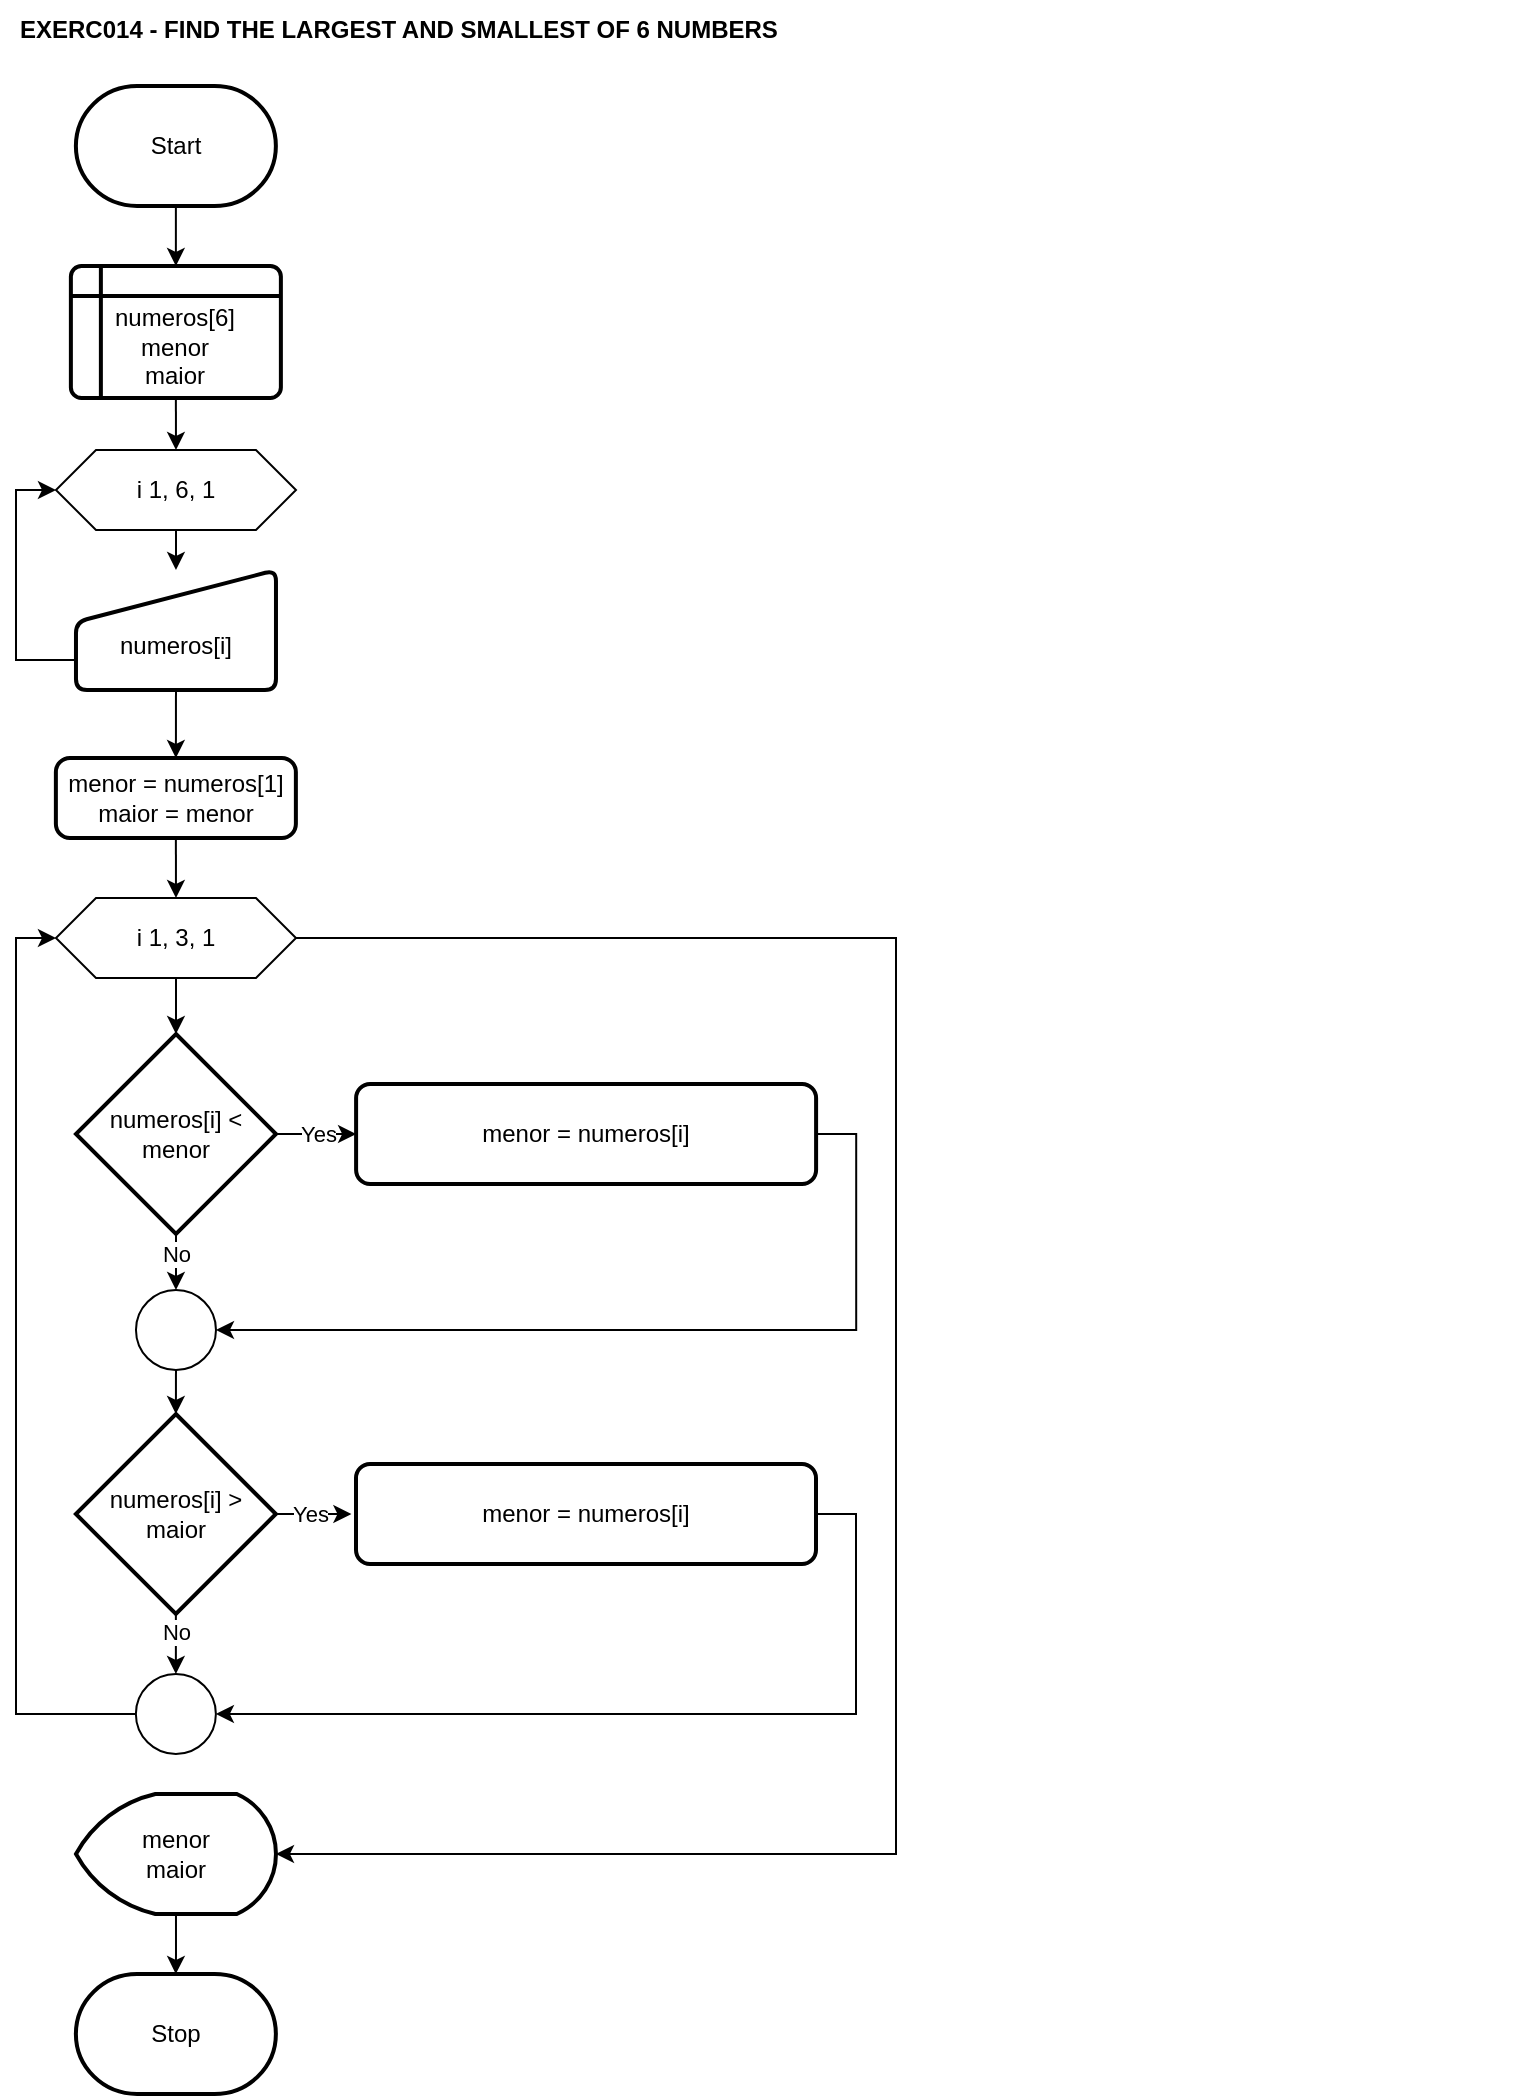 <mxfile version="26.1.1">
  <diagram name="Página-1" id="tbhhrolYnf2YLyF_AGn1">
    <mxGraphModel dx="2390" dy="1450" grid="1" gridSize="10" guides="1" tooltips="1" connect="1" arrows="1" fold="1" page="1" pageScale="1" pageWidth="827" pageHeight="1169" math="0" shadow="0">
      <root>
        <mxCell id="0" />
        <mxCell id="1" parent="0" />
        <mxCell id="gUQwB867zqCJYkILIy9S-1" value="EXERC014 - FIND THE LARGEST AND SMALLEST OF 6 NUMBERS" style="text;html=1;align=left;verticalAlign=middle;whiteSpace=wrap;rounded=0;fontStyle=1" parent="1" vertex="1">
          <mxGeometry x="40" y="40" width="760" height="30" as="geometry" />
        </mxCell>
        <mxCell id="gUQwB867zqCJYkILIy9S-21" style="edgeStyle=orthogonalEdgeStyle;rounded=0;orthogonalLoop=1;jettySize=auto;html=1;exitX=0.5;exitY=1;exitDx=0;exitDy=0;exitPerimeter=0;entryX=0.5;entryY=0;entryDx=0;entryDy=0;" parent="1" source="gUQwB867zqCJYkILIy9S-3" target="gUQwB867zqCJYkILIy9S-4" edge="1">
          <mxGeometry relative="1" as="geometry" />
        </mxCell>
        <mxCell id="gUQwB867zqCJYkILIy9S-3" value="Start" style="strokeWidth=2;html=1;shape=mxgraph.flowchart.terminator;whiteSpace=wrap;" parent="1" vertex="1">
          <mxGeometry x="69.94" y="83" width="100" height="60" as="geometry" />
        </mxCell>
        <mxCell id="twO1MN-kBOujHxXUFrSH-1" style="edgeStyle=orthogonalEdgeStyle;rounded=0;orthogonalLoop=1;jettySize=auto;html=1;exitX=0.5;exitY=1;exitDx=0;exitDy=0;entryX=0.5;entryY=0;entryDx=0;entryDy=0;" edge="1" parent="1" source="gUQwB867zqCJYkILIy9S-4" target="0eGiHp5goSOmYRr4eiXb-27">
          <mxGeometry relative="1" as="geometry" />
        </mxCell>
        <mxCell id="gUQwB867zqCJYkILIy9S-4" value="&lt;div&gt;&lt;br&gt;&lt;/div&gt;&lt;div&gt;numeros[6]&lt;/div&gt;&lt;div&gt;menor&lt;/div&gt;&lt;div&gt;maior&lt;/div&gt;" style="shape=internalStorage;whiteSpace=wrap;html=1;dx=15;dy=15;rounded=1;arcSize=8;strokeWidth=2;" parent="1" vertex="1">
          <mxGeometry x="67.44" y="173" width="105" height="66" as="geometry" />
        </mxCell>
        <mxCell id="0eGiHp5goSOmYRr4eiXb-32" style="edgeStyle=orthogonalEdgeStyle;rounded=0;orthogonalLoop=1;jettySize=auto;html=1;exitX=0;exitY=0.75;exitDx=0;exitDy=0;entryX=0;entryY=0.5;entryDx=0;entryDy=0;" parent="1" source="0eGiHp5goSOmYRr4eiXb-24" target="0eGiHp5goSOmYRr4eiXb-27" edge="1">
          <mxGeometry relative="1" as="geometry" />
        </mxCell>
        <mxCell id="twO1MN-kBOujHxXUFrSH-3" style="edgeStyle=orthogonalEdgeStyle;rounded=0;orthogonalLoop=1;jettySize=auto;html=1;exitX=0.5;exitY=1;exitDx=0;exitDy=0;entryX=0.5;entryY=0;entryDx=0;entryDy=0;" edge="1" parent="1" source="0eGiHp5goSOmYRr4eiXb-24" target="twO1MN-kBOujHxXUFrSH-2">
          <mxGeometry relative="1" as="geometry" />
        </mxCell>
        <mxCell id="0eGiHp5goSOmYRr4eiXb-24" value="&lt;div&gt;&lt;br&gt;&lt;/div&gt;&lt;div&gt;numeros[i]&lt;/div&gt;" style="html=1;strokeWidth=2;shape=manualInput;whiteSpace=wrap;rounded=1;size=26;arcSize=11;" parent="1" vertex="1">
          <mxGeometry x="69.99" y="325" width="100" height="60" as="geometry" />
        </mxCell>
        <mxCell id="0eGiHp5goSOmYRr4eiXb-25" style="edgeStyle=orthogonalEdgeStyle;rounded=0;orthogonalLoop=1;jettySize=auto;html=1;exitX=0.5;exitY=1;exitDx=0;exitDy=0;entryX=0.5;entryY=0;entryDx=0;entryDy=0;" parent="1" source="0eGiHp5goSOmYRr4eiXb-27" target="0eGiHp5goSOmYRr4eiXb-24" edge="1">
          <mxGeometry relative="1" as="geometry" />
        </mxCell>
        <mxCell id="0eGiHp5goSOmYRr4eiXb-27" value="i 1, 6, 1" style="shape=hexagon;perimeter=hexagonPerimeter2;whiteSpace=wrap;html=1;fixedSize=1;" parent="1" vertex="1">
          <mxGeometry x="59.99" y="265" width="120" height="40" as="geometry" />
        </mxCell>
        <mxCell id="0eGiHp5goSOmYRr4eiXb-60" value="Stop" style="strokeWidth=2;html=1;shape=mxgraph.flowchart.terminator;whiteSpace=wrap;" parent="1" vertex="1">
          <mxGeometry x="69.94" y="1027" width="100" height="60" as="geometry" />
        </mxCell>
        <mxCell id="0eGiHp5goSOmYRr4eiXb-84" style="edgeStyle=orthogonalEdgeStyle;rounded=0;orthogonalLoop=1;jettySize=auto;html=1;exitX=0.5;exitY=1;exitDx=0;exitDy=0;entryX=0.5;entryY=0;entryDx=0;entryDy=0;entryPerimeter=0;" parent="1" source="0eGiHp5goSOmYRr4eiXb-74" target="0eGiHp5goSOmYRr4eiXb-76" edge="1">
          <mxGeometry relative="1" as="geometry">
            <mxPoint x="119.99" y="559" as="targetPoint" />
          </mxGeometry>
        </mxCell>
        <mxCell id="0eGiHp5goSOmYRr4eiXb-74" value="i 1, 3, 1" style="shape=hexagon;perimeter=hexagonPerimeter2;whiteSpace=wrap;html=1;fixedSize=1;" parent="1" vertex="1">
          <mxGeometry x="59.99" y="489" width="120" height="40" as="geometry" />
        </mxCell>
        <mxCell id="0eGiHp5goSOmYRr4eiXb-86" style="edgeStyle=orthogonalEdgeStyle;rounded=0;orthogonalLoop=1;jettySize=auto;html=1;exitX=1;exitY=0.5;exitDx=0;exitDy=0;exitPerimeter=0;" parent="1" source="0eGiHp5goSOmYRr4eiXb-76" target="0eGiHp5goSOmYRr4eiXb-77" edge="1">
          <mxGeometry relative="1" as="geometry" />
        </mxCell>
        <mxCell id="0eGiHp5goSOmYRr4eiXb-87" value="Yes" style="edgeLabel;html=1;align=center;verticalAlign=middle;resizable=0;points=[];" parent="0eGiHp5goSOmYRr4eiXb-86" vertex="1" connectable="0">
          <mxGeometry x="0.119" relative="1" as="geometry">
            <mxPoint x="-2" as="offset" />
          </mxGeometry>
        </mxCell>
        <mxCell id="0eGiHp5goSOmYRr4eiXb-89" style="edgeStyle=orthogonalEdgeStyle;rounded=0;orthogonalLoop=1;jettySize=auto;html=1;exitX=0.5;exitY=1;exitDx=0;exitDy=0;exitPerimeter=0;entryX=0.5;entryY=0;entryDx=0;entryDy=0;entryPerimeter=0;" parent="1" source="0eGiHp5goSOmYRr4eiXb-76" target="twO1MN-kBOujHxXUFrSH-4" edge="1">
          <mxGeometry relative="1" as="geometry">
            <mxPoint x="119.917" y="759" as="targetPoint" />
          </mxGeometry>
        </mxCell>
        <mxCell id="0eGiHp5goSOmYRr4eiXb-91" value="No" style="edgeLabel;html=1;align=center;verticalAlign=middle;resizable=0;points=[];" parent="0eGiHp5goSOmYRr4eiXb-89" vertex="1" connectable="0">
          <mxGeometry x="0.219" relative="1" as="geometry">
            <mxPoint y="-7" as="offset" />
          </mxGeometry>
        </mxCell>
        <mxCell id="0eGiHp5goSOmYRr4eiXb-76" value="numeros[i] &amp;lt; menor" style="strokeWidth=2;html=1;shape=mxgraph.flowchart.decision;whiteSpace=wrap;" parent="1" vertex="1">
          <mxGeometry x="69.99" y="557" width="100" height="100" as="geometry" />
        </mxCell>
        <mxCell id="0eGiHp5goSOmYRr4eiXb-77" value="&lt;div&gt;menor = numeros[i]&lt;/div&gt;" style="rounded=1;whiteSpace=wrap;html=1;absoluteArcSize=1;arcSize=14;strokeWidth=2;" parent="1" vertex="1">
          <mxGeometry x="210.05" y="582" width="230" height="50" as="geometry" />
        </mxCell>
        <mxCell id="twO1MN-kBOujHxXUFrSH-17" style="edgeStyle=orthogonalEdgeStyle;rounded=0;orthogonalLoop=1;jettySize=auto;html=1;exitX=0;exitY=0.5;exitDx=0;exitDy=0;exitPerimeter=0;entryX=0;entryY=0.5;entryDx=0;entryDy=0;" edge="1" parent="1" source="0eGiHp5goSOmYRr4eiXb-96" target="0eGiHp5goSOmYRr4eiXb-74">
          <mxGeometry relative="1" as="geometry">
            <Array as="points">
              <mxPoint x="40" y="897" />
              <mxPoint x="40" y="509" />
            </Array>
          </mxGeometry>
        </mxCell>
        <mxCell id="0eGiHp5goSOmYRr4eiXb-96" value="" style="verticalLabelPosition=bottom;verticalAlign=top;html=1;shape=mxgraph.flowchart.on-page_reference;" parent="1" vertex="1">
          <mxGeometry x="99.94" y="877" width="40" height="40" as="geometry" />
        </mxCell>
        <mxCell id="twO1MN-kBOujHxXUFrSH-22" style="edgeStyle=orthogonalEdgeStyle;rounded=0;orthogonalLoop=1;jettySize=auto;html=1;exitX=0.5;exitY=1;exitDx=0;exitDy=0;entryX=0.5;entryY=0;entryDx=0;entryDy=0;" edge="1" parent="1" source="twO1MN-kBOujHxXUFrSH-2" target="0eGiHp5goSOmYRr4eiXb-74">
          <mxGeometry relative="1" as="geometry" />
        </mxCell>
        <mxCell id="twO1MN-kBOujHxXUFrSH-2" value="menor = numeros[1]&lt;div&gt;maior = menor&lt;/div&gt;" style="rounded=1;whiteSpace=wrap;html=1;absoluteArcSize=1;arcSize=14;strokeWidth=2;" vertex="1" parent="1">
          <mxGeometry x="59.94" y="419" width="120" height="40" as="geometry" />
        </mxCell>
        <mxCell id="twO1MN-kBOujHxXUFrSH-4" value="" style="verticalLabelPosition=bottom;verticalAlign=top;html=1;shape=mxgraph.flowchart.on-page_reference;" vertex="1" parent="1">
          <mxGeometry x="99.99" y="685" width="40" height="40" as="geometry" />
        </mxCell>
        <mxCell id="twO1MN-kBOujHxXUFrSH-6" value="numeros[i] &amp;gt; maior" style="strokeWidth=2;html=1;shape=mxgraph.flowchart.decision;whiteSpace=wrap;" vertex="1" parent="1">
          <mxGeometry x="69.94" y="747" width="100" height="100" as="geometry" />
        </mxCell>
        <mxCell id="twO1MN-kBOujHxXUFrSH-7" value="&lt;div&gt;menor = numeros[i]&lt;/div&gt;" style="rounded=1;whiteSpace=wrap;html=1;absoluteArcSize=1;arcSize=14;strokeWidth=2;" vertex="1" parent="1">
          <mxGeometry x="210" y="772" width="230" height="50" as="geometry" />
        </mxCell>
        <mxCell id="twO1MN-kBOujHxXUFrSH-8" style="edgeStyle=orthogonalEdgeStyle;rounded=0;orthogonalLoop=1;jettySize=auto;html=1;exitX=0.5;exitY=1;exitDx=0;exitDy=0;exitPerimeter=0;entryX=0.5;entryY=0;entryDx=0;entryDy=0;entryPerimeter=0;" edge="1" parent="1" source="twO1MN-kBOujHxXUFrSH-4" target="twO1MN-kBOujHxXUFrSH-6">
          <mxGeometry relative="1" as="geometry" />
        </mxCell>
        <mxCell id="twO1MN-kBOujHxXUFrSH-9" style="edgeStyle=orthogonalEdgeStyle;rounded=0;orthogonalLoop=1;jettySize=auto;html=1;exitX=1;exitY=0.5;exitDx=0;exitDy=0;entryX=1;entryY=0.5;entryDx=0;entryDy=0;entryPerimeter=0;" edge="1" parent="1" source="0eGiHp5goSOmYRr4eiXb-77" target="twO1MN-kBOujHxXUFrSH-4">
          <mxGeometry relative="1" as="geometry" />
        </mxCell>
        <mxCell id="twO1MN-kBOujHxXUFrSH-10" style="edgeStyle=orthogonalEdgeStyle;rounded=0;orthogonalLoop=1;jettySize=auto;html=1;exitX=0.5;exitY=1;exitDx=0;exitDy=0;exitPerimeter=0;entryX=0.5;entryY=0;entryDx=0;entryDy=0;entryPerimeter=0;" edge="1" parent="1" source="twO1MN-kBOujHxXUFrSH-6" target="0eGiHp5goSOmYRr4eiXb-96">
          <mxGeometry relative="1" as="geometry" />
        </mxCell>
        <mxCell id="twO1MN-kBOujHxXUFrSH-11" value="No" style="edgeLabel;html=1;align=center;verticalAlign=middle;resizable=0;points=[];" vertex="1" connectable="0" parent="twO1MN-kBOujHxXUFrSH-10">
          <mxGeometry x="-0.444" relative="1" as="geometry">
            <mxPoint as="offset" />
          </mxGeometry>
        </mxCell>
        <mxCell id="twO1MN-kBOujHxXUFrSH-14" style="edgeStyle=orthogonalEdgeStyle;rounded=0;orthogonalLoop=1;jettySize=auto;html=1;exitX=1;exitY=0.5;exitDx=0;exitDy=0;exitPerimeter=0;entryX=-0.01;entryY=0.483;entryDx=0;entryDy=0;entryPerimeter=0;" edge="1" parent="1" source="twO1MN-kBOujHxXUFrSH-6" target="twO1MN-kBOujHxXUFrSH-7">
          <mxGeometry relative="1" as="geometry" />
        </mxCell>
        <mxCell id="twO1MN-kBOujHxXUFrSH-15" value="Yes" style="edgeLabel;html=1;align=center;verticalAlign=middle;resizable=0;points=[];" vertex="1" connectable="0" parent="twO1MN-kBOujHxXUFrSH-14">
          <mxGeometry x="-0.142" relative="1" as="geometry">
            <mxPoint as="offset" />
          </mxGeometry>
        </mxCell>
        <mxCell id="twO1MN-kBOujHxXUFrSH-16" style="edgeStyle=orthogonalEdgeStyle;rounded=0;orthogonalLoop=1;jettySize=auto;html=1;exitX=1;exitY=0.5;exitDx=0;exitDy=0;entryX=1;entryY=0.5;entryDx=0;entryDy=0;entryPerimeter=0;" edge="1" parent="1" source="twO1MN-kBOujHxXUFrSH-7" target="0eGiHp5goSOmYRr4eiXb-96">
          <mxGeometry relative="1" as="geometry" />
        </mxCell>
        <mxCell id="twO1MN-kBOujHxXUFrSH-20" style="edgeStyle=orthogonalEdgeStyle;rounded=0;orthogonalLoop=1;jettySize=auto;html=1;exitX=0.5;exitY=1;exitDx=0;exitDy=0;exitPerimeter=0;" edge="1" parent="1" source="twO1MN-kBOujHxXUFrSH-18" target="0eGiHp5goSOmYRr4eiXb-60">
          <mxGeometry relative="1" as="geometry" />
        </mxCell>
        <mxCell id="twO1MN-kBOujHxXUFrSH-18" value="menor&lt;div&gt;maior&lt;/div&gt;" style="strokeWidth=2;html=1;shape=mxgraph.flowchart.display;whiteSpace=wrap;" vertex="1" parent="1">
          <mxGeometry x="69.99" y="937" width="100" height="60" as="geometry" />
        </mxCell>
        <mxCell id="twO1MN-kBOujHxXUFrSH-19" style="edgeStyle=orthogonalEdgeStyle;rounded=0;orthogonalLoop=1;jettySize=auto;html=1;exitX=1;exitY=0.5;exitDx=0;exitDy=0;entryX=1;entryY=0.5;entryDx=0;entryDy=0;entryPerimeter=0;" edge="1" parent="1" source="0eGiHp5goSOmYRr4eiXb-74" target="twO1MN-kBOujHxXUFrSH-18">
          <mxGeometry relative="1" as="geometry">
            <Array as="points">
              <mxPoint x="480" y="509" />
              <mxPoint x="480" y="967" />
            </Array>
          </mxGeometry>
        </mxCell>
      </root>
    </mxGraphModel>
  </diagram>
</mxfile>
